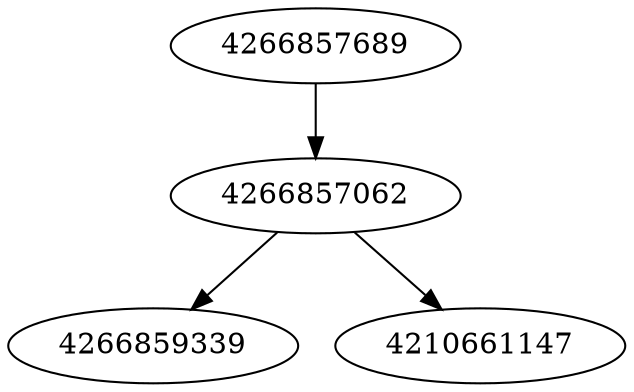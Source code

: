 strict digraph  {
4266857689;
4266859339;
4210661147;
4266857062;
4266857689 -> 4266857062;
4266857062 -> 4266859339;
4266857062 -> 4210661147;
}
